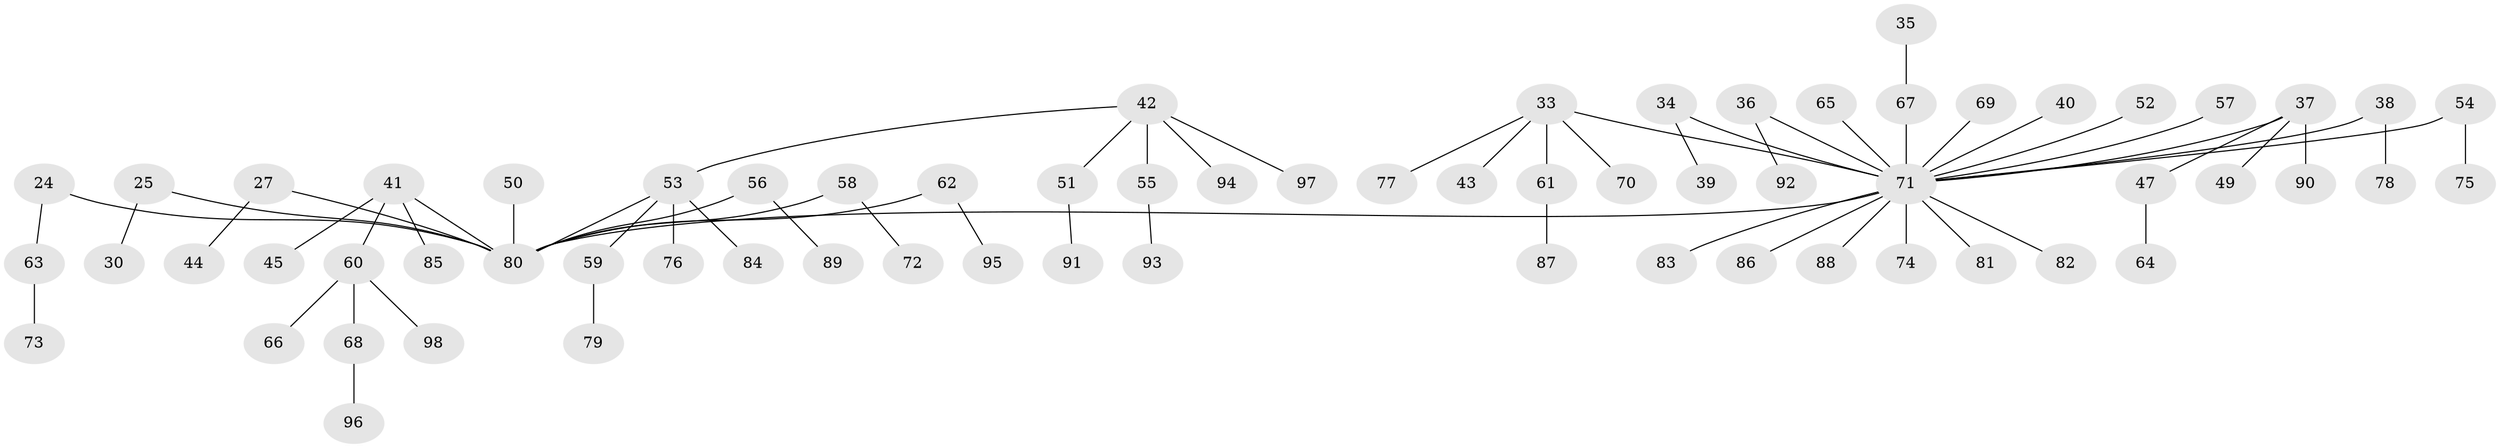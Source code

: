 // original degree distribution, {6: 0.01020408163265306, 3: 0.07142857142857142, 7: 0.02040816326530612, 1: 0.5204081632653061, 4: 0.08163265306122448, 5: 0.04081632653061224, 2: 0.25510204081632654}
// Generated by graph-tools (version 1.1) at 2025/56/03/04/25 21:56:00]
// undirected, 68 vertices, 67 edges
graph export_dot {
graph [start="1"]
  node [color=gray90,style=filled];
  24;
  25;
  27;
  30;
  33;
  34;
  35;
  36;
  37;
  38;
  39;
  40;
  41;
  42;
  43;
  44;
  45;
  47;
  49;
  50;
  51;
  52;
  53 [super="+26"];
  54;
  55;
  56 [super="+17+46"];
  57;
  58;
  59;
  60;
  61;
  62;
  63;
  64;
  65;
  66;
  67 [super="+22"];
  68;
  69;
  70;
  71 [super="+31+32+23+29"];
  72;
  73;
  74;
  75;
  76;
  77;
  78;
  79;
  80 [super="+48+20"];
  81;
  82;
  83;
  84;
  85;
  86;
  87;
  88;
  89;
  90;
  91;
  92;
  93;
  94;
  95;
  96;
  97;
  98;
  24 -- 63;
  24 -- 80;
  25 -- 30;
  25 -- 80;
  27 -- 44;
  27 -- 80;
  33 -- 43;
  33 -- 61;
  33 -- 70;
  33 -- 77;
  33 -- 71;
  34 -- 39;
  34 -- 71;
  35 -- 67;
  36 -- 92;
  36 -- 71;
  37 -- 47;
  37 -- 49;
  37 -- 90;
  37 -- 71;
  38 -- 78;
  38 -- 71;
  40 -- 71;
  41 -- 45;
  41 -- 60;
  41 -- 85;
  41 -- 80;
  42 -- 51;
  42 -- 55;
  42 -- 94;
  42 -- 97;
  42 -- 53;
  47 -- 64;
  50 -- 80;
  51 -- 91;
  52 -- 71;
  53 -- 76;
  53 -- 84;
  53 -- 59;
  53 -- 80;
  54 -- 75;
  54 -- 71;
  55 -- 93;
  56 -- 89;
  56 -- 80;
  57 -- 71;
  58 -- 72;
  58 -- 80;
  59 -- 79;
  60 -- 66;
  60 -- 68;
  60 -- 98;
  61 -- 87;
  62 -- 95;
  62 -- 80;
  63 -- 73;
  65 -- 71;
  67 -- 71;
  68 -- 96;
  69 -- 71;
  71 -- 83;
  71 -- 74;
  71 -- 80;
  71 -- 81;
  71 -- 82;
  71 -- 86;
  71 -- 88;
}
